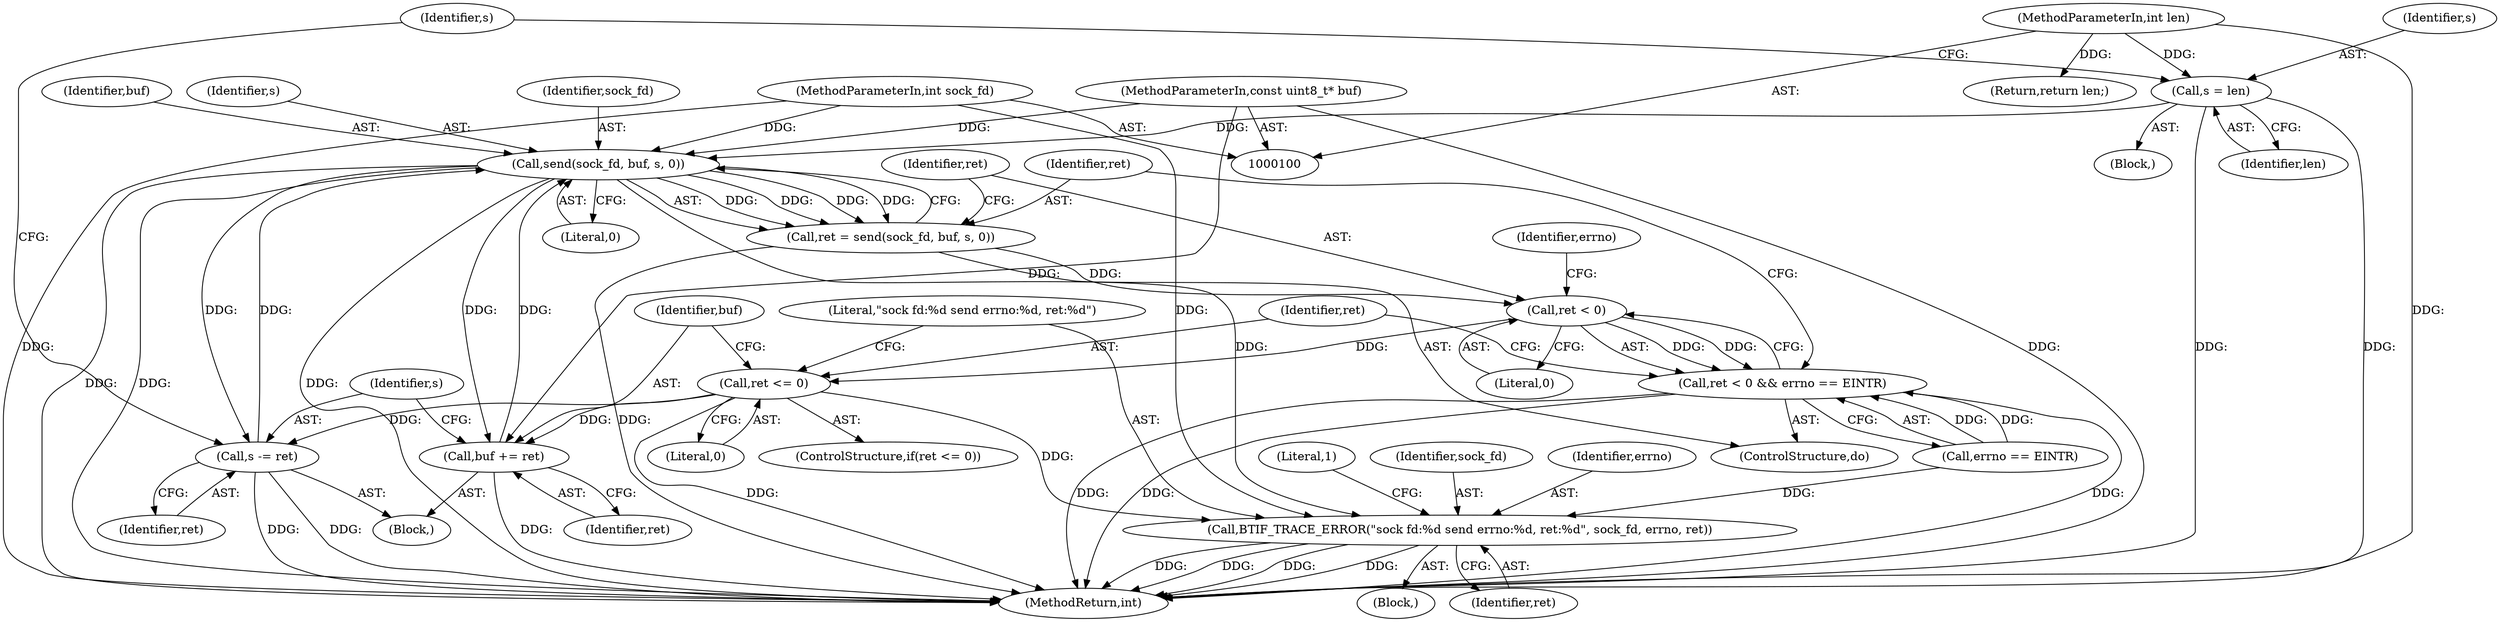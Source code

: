 digraph "1_Android_472271b153c5dc53c28beac55480a8d8434b2d5c_46@API" {
"1000116" [label="(Call,send(sock_fd, buf, s, 0))"];
"1000101" [label="(MethodParameterIn,int sock_fd)"];
"1000141" [label="(Call,buf += ret)"];
"1000129" [label="(Call,ret <= 0)"];
"1000122" [label="(Call,ret < 0)"];
"1000114" [label="(Call,ret = send(sock_fd, buf, s, 0))"];
"1000116" [label="(Call,send(sock_fd, buf, s, 0))"];
"1000102" [label="(MethodParameterIn,const uint8_t* buf)"];
"1000106" [label="(Call,s = len)"];
"1000103" [label="(MethodParameterIn,int len)"];
"1000144" [label="(Call,s -= ret)"];
"1000121" [label="(Call,ret < 0 && errno == EINTR)"];
"1000133" [label="(Call,BTIF_TRACE_ERROR(\"sock fd:%d send errno:%d, ret:%d\", sock_fd, errno, ret))"];
"1000116" [label="(Call,send(sock_fd, buf, s, 0))"];
"1000133" [label="(Call,BTIF_TRACE_ERROR(\"sock fd:%d send errno:%d, ret:%d\", sock_fd, errno, ret))"];
"1000143" [label="(Identifier,ret)"];
"1000124" [label="(Literal,0)"];
"1000114" [label="(Call,ret = send(sock_fd, buf, s, 0))"];
"1000128" [label="(ControlStructure,if(ret <= 0))"];
"1000137" [label="(Identifier,ret)"];
"1000141" [label="(Call,buf += ret)"];
"1000134" [label="(Literal,\"sock fd:%d send errno:%d, ret:%d\")"];
"1000118" [label="(Identifier,buf)"];
"1000123" [label="(Identifier,ret)"];
"1000125" [label="(Call,errno == EINTR)"];
"1000115" [label="(Identifier,ret)"];
"1000119" [label="(Identifier,s)"];
"1000120" [label="(Literal,0)"];
"1000142" [label="(Identifier,buf)"];
"1000140" [label="(Literal,1)"];
"1000129" [label="(Call,ret <= 0)"];
"1000145" [label="(Identifier,s)"];
"1000108" [label="(Identifier,len)"];
"1000126" [label="(Identifier,errno)"];
"1000144" [label="(Call,s -= ret)"];
"1000130" [label="(Identifier,ret)"];
"1000117" [label="(Identifier,sock_fd)"];
"1000107" [label="(Identifier,s)"];
"1000135" [label="(Identifier,sock_fd)"];
"1000103" [label="(MethodParameterIn,int len)"];
"1000146" [label="(Identifier,ret)"];
"1000106" [label="(Call,s = len)"];
"1000112" [label="(Block,)"];
"1000121" [label="(Call,ret < 0 && errno == EINTR)"];
"1000111" [label="(Identifier,s)"];
"1000101" [label="(MethodParameterIn,int sock_fd)"];
"1000149" [label="(MethodReturn,int)"];
"1000102" [label="(MethodParameterIn,const uint8_t* buf)"];
"1000113" [label="(ControlStructure,do)"];
"1000132" [label="(Block,)"];
"1000122" [label="(Call,ret < 0)"];
"1000147" [label="(Return,return len;)"];
"1000131" [label="(Literal,0)"];
"1000104" [label="(Block,)"];
"1000136" [label="(Identifier,errno)"];
"1000116" -> "1000114"  [label="AST: "];
"1000116" -> "1000120"  [label="CFG: "];
"1000117" -> "1000116"  [label="AST: "];
"1000118" -> "1000116"  [label="AST: "];
"1000119" -> "1000116"  [label="AST: "];
"1000120" -> "1000116"  [label="AST: "];
"1000114" -> "1000116"  [label="CFG: "];
"1000116" -> "1000149"  [label="DDG: "];
"1000116" -> "1000149"  [label="DDG: "];
"1000116" -> "1000149"  [label="DDG: "];
"1000116" -> "1000114"  [label="DDG: "];
"1000116" -> "1000114"  [label="DDG: "];
"1000116" -> "1000114"  [label="DDG: "];
"1000116" -> "1000114"  [label="DDG: "];
"1000101" -> "1000116"  [label="DDG: "];
"1000141" -> "1000116"  [label="DDG: "];
"1000102" -> "1000116"  [label="DDG: "];
"1000106" -> "1000116"  [label="DDG: "];
"1000144" -> "1000116"  [label="DDG: "];
"1000116" -> "1000133"  [label="DDG: "];
"1000116" -> "1000141"  [label="DDG: "];
"1000116" -> "1000144"  [label="DDG: "];
"1000101" -> "1000100"  [label="AST: "];
"1000101" -> "1000149"  [label="DDG: "];
"1000101" -> "1000133"  [label="DDG: "];
"1000141" -> "1000112"  [label="AST: "];
"1000141" -> "1000143"  [label="CFG: "];
"1000142" -> "1000141"  [label="AST: "];
"1000143" -> "1000141"  [label="AST: "];
"1000145" -> "1000141"  [label="CFG: "];
"1000141" -> "1000149"  [label="DDG: "];
"1000129" -> "1000141"  [label="DDG: "];
"1000102" -> "1000141"  [label="DDG: "];
"1000129" -> "1000128"  [label="AST: "];
"1000129" -> "1000131"  [label="CFG: "];
"1000130" -> "1000129"  [label="AST: "];
"1000131" -> "1000129"  [label="AST: "];
"1000134" -> "1000129"  [label="CFG: "];
"1000142" -> "1000129"  [label="CFG: "];
"1000129" -> "1000149"  [label="DDG: "];
"1000122" -> "1000129"  [label="DDG: "];
"1000129" -> "1000133"  [label="DDG: "];
"1000129" -> "1000144"  [label="DDG: "];
"1000122" -> "1000121"  [label="AST: "];
"1000122" -> "1000124"  [label="CFG: "];
"1000123" -> "1000122"  [label="AST: "];
"1000124" -> "1000122"  [label="AST: "];
"1000126" -> "1000122"  [label="CFG: "];
"1000121" -> "1000122"  [label="CFG: "];
"1000122" -> "1000121"  [label="DDG: "];
"1000122" -> "1000121"  [label="DDG: "];
"1000114" -> "1000122"  [label="DDG: "];
"1000114" -> "1000113"  [label="AST: "];
"1000115" -> "1000114"  [label="AST: "];
"1000123" -> "1000114"  [label="CFG: "];
"1000114" -> "1000149"  [label="DDG: "];
"1000102" -> "1000100"  [label="AST: "];
"1000102" -> "1000149"  [label="DDG: "];
"1000106" -> "1000104"  [label="AST: "];
"1000106" -> "1000108"  [label="CFG: "];
"1000107" -> "1000106"  [label="AST: "];
"1000108" -> "1000106"  [label="AST: "];
"1000111" -> "1000106"  [label="CFG: "];
"1000106" -> "1000149"  [label="DDG: "];
"1000106" -> "1000149"  [label="DDG: "];
"1000103" -> "1000106"  [label="DDG: "];
"1000103" -> "1000100"  [label="AST: "];
"1000103" -> "1000149"  [label="DDG: "];
"1000103" -> "1000147"  [label="DDG: "];
"1000144" -> "1000112"  [label="AST: "];
"1000144" -> "1000146"  [label="CFG: "];
"1000145" -> "1000144"  [label="AST: "];
"1000146" -> "1000144"  [label="AST: "];
"1000111" -> "1000144"  [label="CFG: "];
"1000144" -> "1000149"  [label="DDG: "];
"1000144" -> "1000149"  [label="DDG: "];
"1000121" -> "1000113"  [label="AST: "];
"1000121" -> "1000125"  [label="CFG: "];
"1000125" -> "1000121"  [label="AST: "];
"1000115" -> "1000121"  [label="CFG: "];
"1000130" -> "1000121"  [label="CFG: "];
"1000121" -> "1000149"  [label="DDG: "];
"1000121" -> "1000149"  [label="DDG: "];
"1000121" -> "1000149"  [label="DDG: "];
"1000125" -> "1000121"  [label="DDG: "];
"1000125" -> "1000121"  [label="DDG: "];
"1000133" -> "1000132"  [label="AST: "];
"1000133" -> "1000137"  [label="CFG: "];
"1000134" -> "1000133"  [label="AST: "];
"1000135" -> "1000133"  [label="AST: "];
"1000136" -> "1000133"  [label="AST: "];
"1000137" -> "1000133"  [label="AST: "];
"1000140" -> "1000133"  [label="CFG: "];
"1000133" -> "1000149"  [label="DDG: "];
"1000133" -> "1000149"  [label="DDG: "];
"1000133" -> "1000149"  [label="DDG: "];
"1000133" -> "1000149"  [label="DDG: "];
"1000125" -> "1000133"  [label="DDG: "];
}
